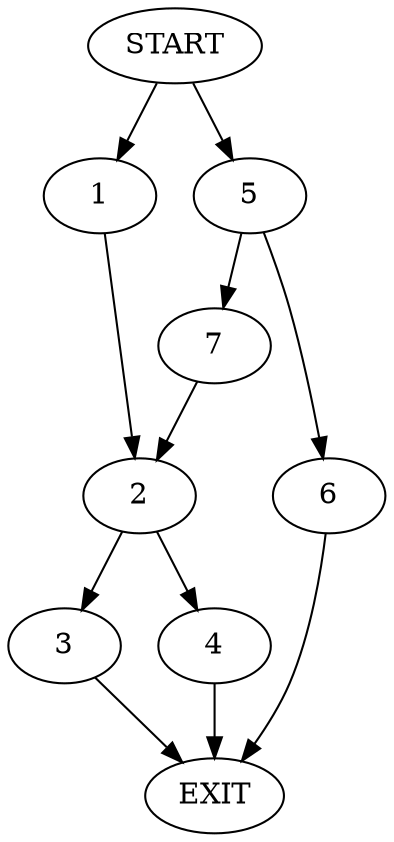 digraph {
0 [label="START"]
8 [label="EXIT"]
0 -> 1
1 -> 2
2 -> 3
2 -> 4
3 -> 8
4 -> 8
0 -> 5
5 -> 6
5 -> 7
6 -> 8
7 -> 2
}
